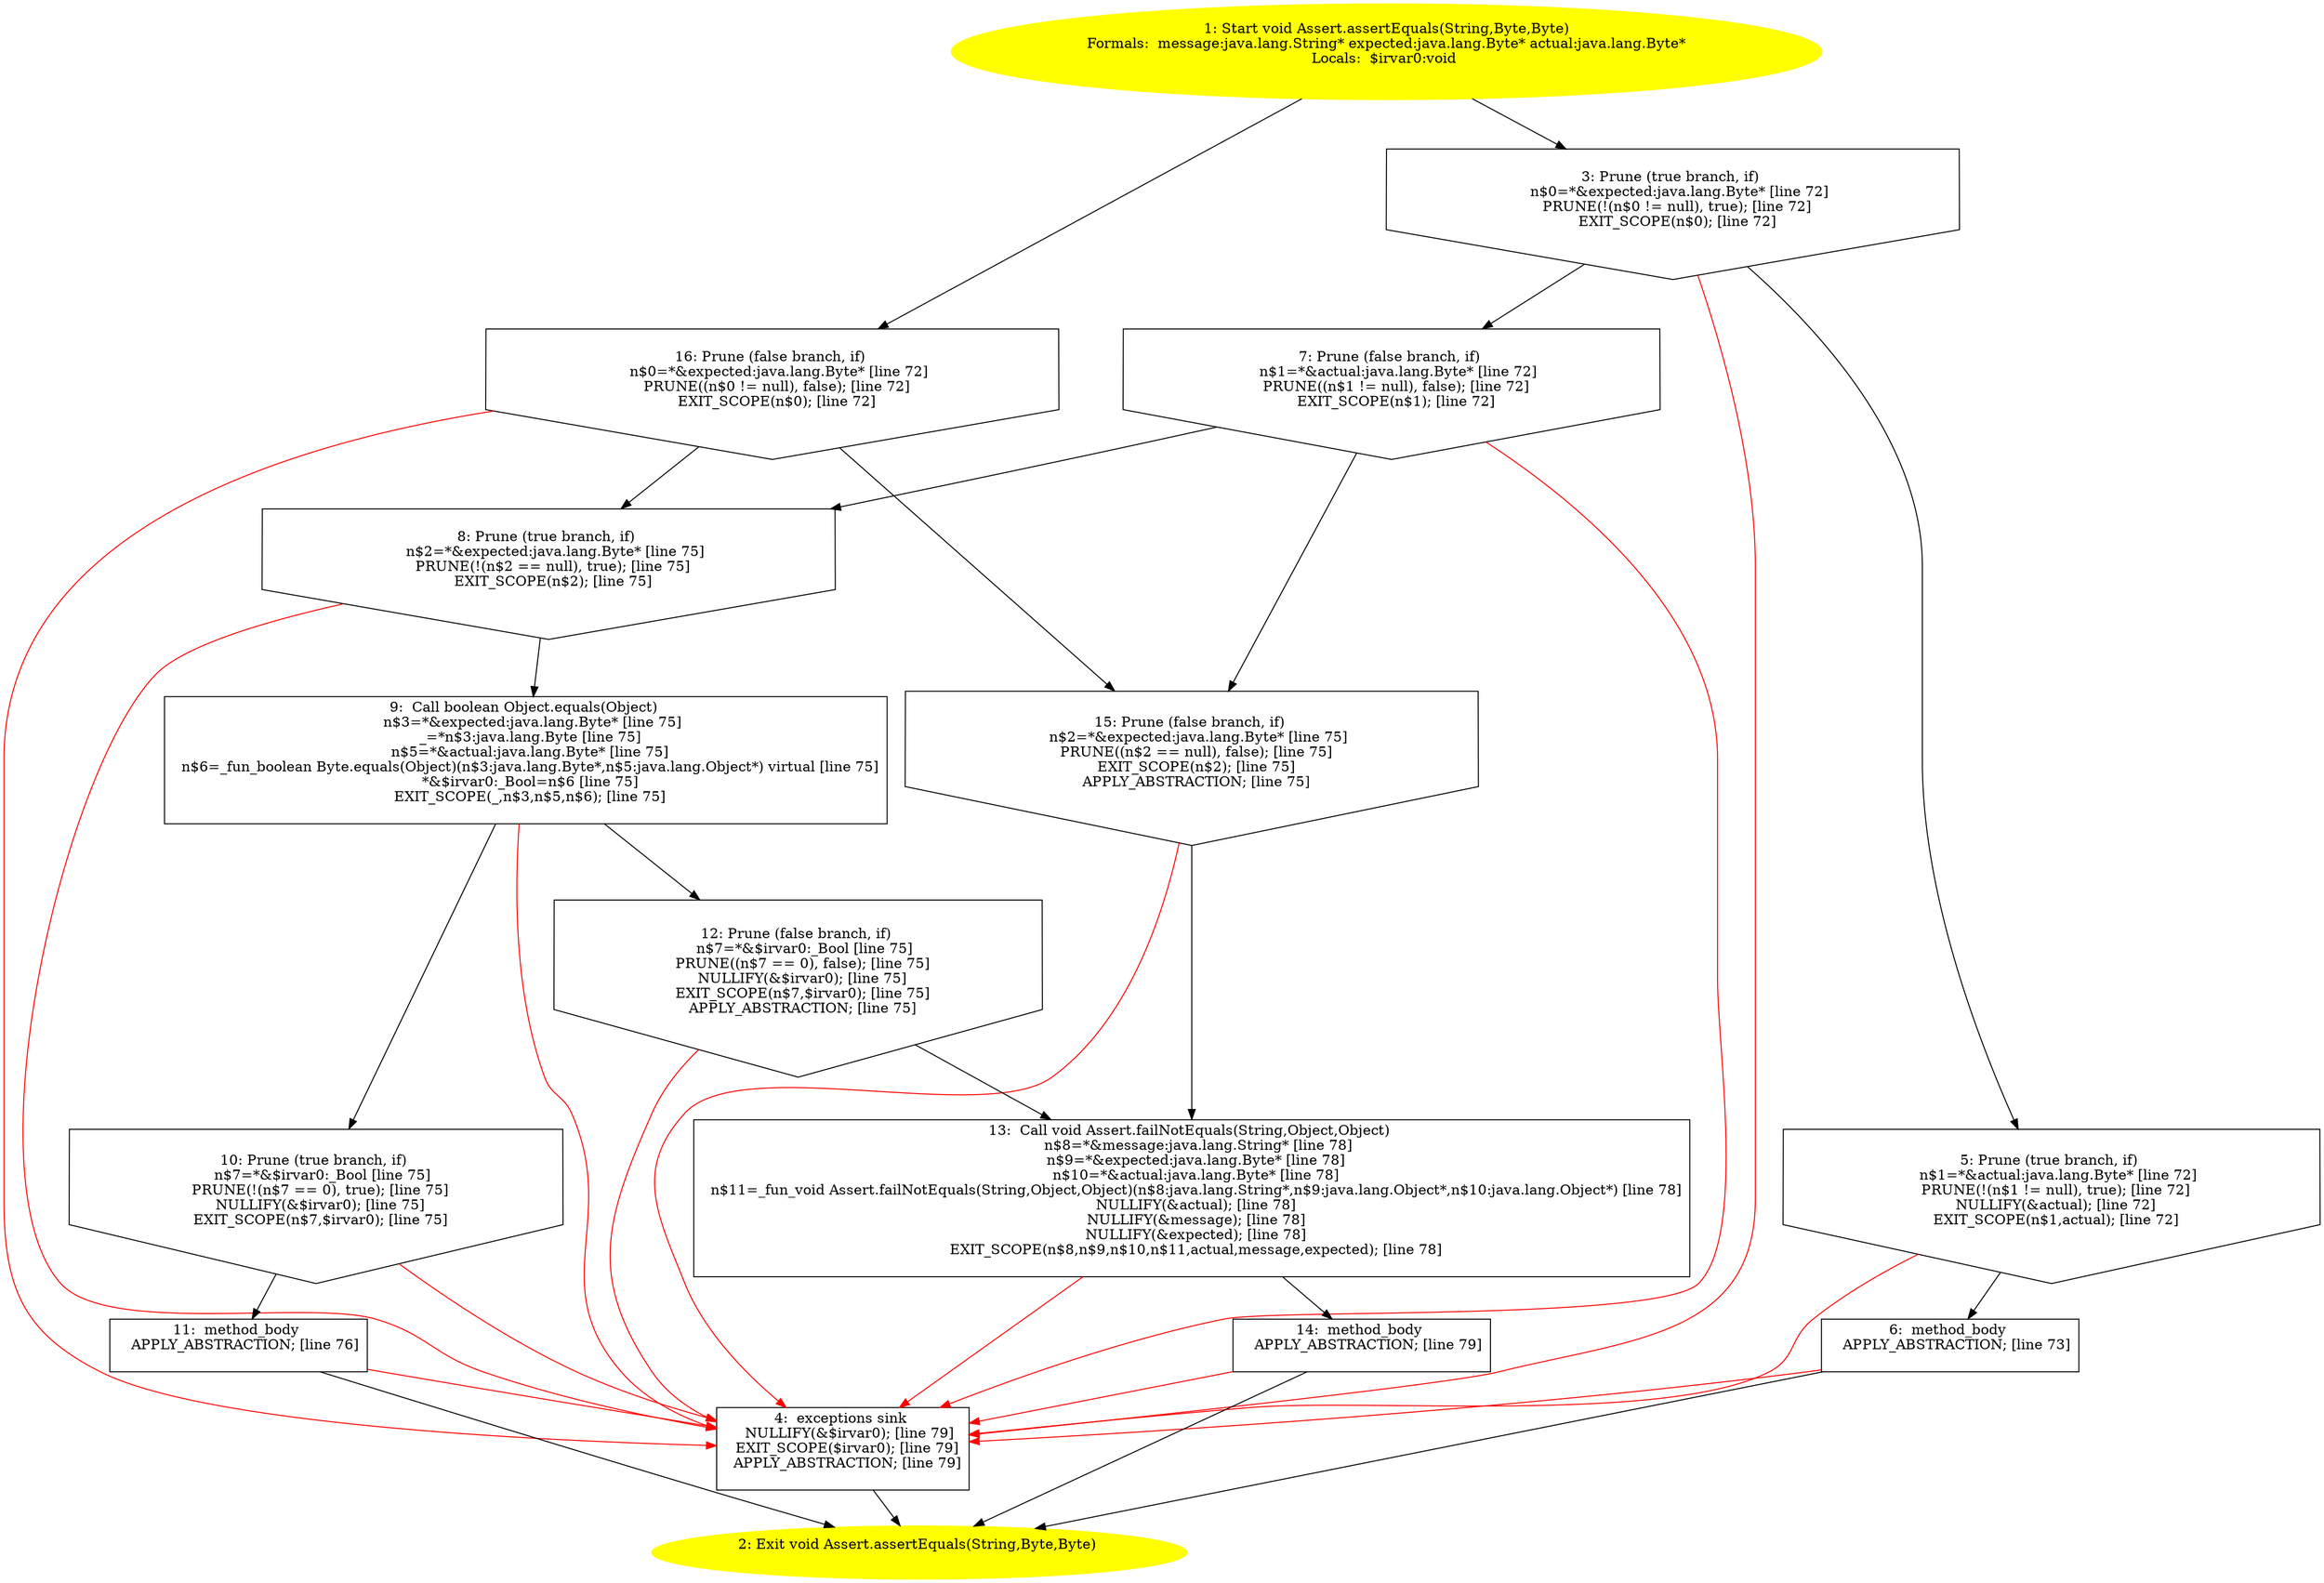 /* @generated */
digraph cfg {
"junit.framework.Assert.assertEquals(java.lang.String,java.lang.Byte,java.lang.Byte):void.5b009811946deb0a80c4d685537ea921_1" [label="1: Start void Assert.assertEquals(String,Byte,Byte)\nFormals:  message:java.lang.String* expected:java.lang.Byte* actual:java.lang.Byte*\nLocals:  $irvar0:void \n  " color=yellow style=filled]
	

	 "junit.framework.Assert.assertEquals(java.lang.String,java.lang.Byte,java.lang.Byte):void.5b009811946deb0a80c4d685537ea921_1" -> "junit.framework.Assert.assertEquals(java.lang.String,java.lang.Byte,java.lang.Byte):void.5b009811946deb0a80c4d685537ea921_3" ;
	 "junit.framework.Assert.assertEquals(java.lang.String,java.lang.Byte,java.lang.Byte):void.5b009811946deb0a80c4d685537ea921_1" -> "junit.framework.Assert.assertEquals(java.lang.String,java.lang.Byte,java.lang.Byte):void.5b009811946deb0a80c4d685537ea921_16" ;
"junit.framework.Assert.assertEquals(java.lang.String,java.lang.Byte,java.lang.Byte):void.5b009811946deb0a80c4d685537ea921_2" [label="2: Exit void Assert.assertEquals(String,Byte,Byte) \n  " color=yellow style=filled]
	

"junit.framework.Assert.assertEquals(java.lang.String,java.lang.Byte,java.lang.Byte):void.5b009811946deb0a80c4d685537ea921_3" [label="3: Prune (true branch, if) \n   n$0=*&expected:java.lang.Byte* [line 72]\n  PRUNE(!(n$0 != null), true); [line 72]\n  EXIT_SCOPE(n$0); [line 72]\n " shape="invhouse"]
	

	 "junit.framework.Assert.assertEquals(java.lang.String,java.lang.Byte,java.lang.Byte):void.5b009811946deb0a80c4d685537ea921_3" -> "junit.framework.Assert.assertEquals(java.lang.String,java.lang.Byte,java.lang.Byte):void.5b009811946deb0a80c4d685537ea921_5" ;
	 "junit.framework.Assert.assertEquals(java.lang.String,java.lang.Byte,java.lang.Byte):void.5b009811946deb0a80c4d685537ea921_3" -> "junit.framework.Assert.assertEquals(java.lang.String,java.lang.Byte,java.lang.Byte):void.5b009811946deb0a80c4d685537ea921_7" ;
	 "junit.framework.Assert.assertEquals(java.lang.String,java.lang.Byte,java.lang.Byte):void.5b009811946deb0a80c4d685537ea921_3" -> "junit.framework.Assert.assertEquals(java.lang.String,java.lang.Byte,java.lang.Byte):void.5b009811946deb0a80c4d685537ea921_4" [color="red" ];
"junit.framework.Assert.assertEquals(java.lang.String,java.lang.Byte,java.lang.Byte):void.5b009811946deb0a80c4d685537ea921_4" [label="4:  exceptions sink \n   NULLIFY(&$irvar0); [line 79]\n  EXIT_SCOPE($irvar0); [line 79]\n  APPLY_ABSTRACTION; [line 79]\n " shape="box"]
	

	 "junit.framework.Assert.assertEquals(java.lang.String,java.lang.Byte,java.lang.Byte):void.5b009811946deb0a80c4d685537ea921_4" -> "junit.framework.Assert.assertEquals(java.lang.String,java.lang.Byte,java.lang.Byte):void.5b009811946deb0a80c4d685537ea921_2" ;
"junit.framework.Assert.assertEquals(java.lang.String,java.lang.Byte,java.lang.Byte):void.5b009811946deb0a80c4d685537ea921_5" [label="5: Prune (true branch, if) \n   n$1=*&actual:java.lang.Byte* [line 72]\n  PRUNE(!(n$1 != null), true); [line 72]\n  NULLIFY(&actual); [line 72]\n  EXIT_SCOPE(n$1,actual); [line 72]\n " shape="invhouse"]
	

	 "junit.framework.Assert.assertEquals(java.lang.String,java.lang.Byte,java.lang.Byte):void.5b009811946deb0a80c4d685537ea921_5" -> "junit.framework.Assert.assertEquals(java.lang.String,java.lang.Byte,java.lang.Byte):void.5b009811946deb0a80c4d685537ea921_6" ;
	 "junit.framework.Assert.assertEquals(java.lang.String,java.lang.Byte,java.lang.Byte):void.5b009811946deb0a80c4d685537ea921_5" -> "junit.framework.Assert.assertEquals(java.lang.String,java.lang.Byte,java.lang.Byte):void.5b009811946deb0a80c4d685537ea921_4" [color="red" ];
"junit.framework.Assert.assertEquals(java.lang.String,java.lang.Byte,java.lang.Byte):void.5b009811946deb0a80c4d685537ea921_6" [label="6:  method_body \n   APPLY_ABSTRACTION; [line 73]\n " shape="box"]
	

	 "junit.framework.Assert.assertEquals(java.lang.String,java.lang.Byte,java.lang.Byte):void.5b009811946deb0a80c4d685537ea921_6" -> "junit.framework.Assert.assertEquals(java.lang.String,java.lang.Byte,java.lang.Byte):void.5b009811946deb0a80c4d685537ea921_2" ;
	 "junit.framework.Assert.assertEquals(java.lang.String,java.lang.Byte,java.lang.Byte):void.5b009811946deb0a80c4d685537ea921_6" -> "junit.framework.Assert.assertEquals(java.lang.String,java.lang.Byte,java.lang.Byte):void.5b009811946deb0a80c4d685537ea921_4" [color="red" ];
"junit.framework.Assert.assertEquals(java.lang.String,java.lang.Byte,java.lang.Byte):void.5b009811946deb0a80c4d685537ea921_7" [label="7: Prune (false branch, if) \n   n$1=*&actual:java.lang.Byte* [line 72]\n  PRUNE((n$1 != null), false); [line 72]\n  EXIT_SCOPE(n$1); [line 72]\n " shape="invhouse"]
	

	 "junit.framework.Assert.assertEquals(java.lang.String,java.lang.Byte,java.lang.Byte):void.5b009811946deb0a80c4d685537ea921_7" -> "junit.framework.Assert.assertEquals(java.lang.String,java.lang.Byte,java.lang.Byte):void.5b009811946deb0a80c4d685537ea921_8" ;
	 "junit.framework.Assert.assertEquals(java.lang.String,java.lang.Byte,java.lang.Byte):void.5b009811946deb0a80c4d685537ea921_7" -> "junit.framework.Assert.assertEquals(java.lang.String,java.lang.Byte,java.lang.Byte):void.5b009811946deb0a80c4d685537ea921_15" ;
	 "junit.framework.Assert.assertEquals(java.lang.String,java.lang.Byte,java.lang.Byte):void.5b009811946deb0a80c4d685537ea921_7" -> "junit.framework.Assert.assertEquals(java.lang.String,java.lang.Byte,java.lang.Byte):void.5b009811946deb0a80c4d685537ea921_4" [color="red" ];
"junit.framework.Assert.assertEquals(java.lang.String,java.lang.Byte,java.lang.Byte):void.5b009811946deb0a80c4d685537ea921_8" [label="8: Prune (true branch, if) \n   n$2=*&expected:java.lang.Byte* [line 75]\n  PRUNE(!(n$2 == null), true); [line 75]\n  EXIT_SCOPE(n$2); [line 75]\n " shape="invhouse"]
	

	 "junit.framework.Assert.assertEquals(java.lang.String,java.lang.Byte,java.lang.Byte):void.5b009811946deb0a80c4d685537ea921_8" -> "junit.framework.Assert.assertEquals(java.lang.String,java.lang.Byte,java.lang.Byte):void.5b009811946deb0a80c4d685537ea921_9" ;
	 "junit.framework.Assert.assertEquals(java.lang.String,java.lang.Byte,java.lang.Byte):void.5b009811946deb0a80c4d685537ea921_8" -> "junit.framework.Assert.assertEquals(java.lang.String,java.lang.Byte,java.lang.Byte):void.5b009811946deb0a80c4d685537ea921_4" [color="red" ];
"junit.framework.Assert.assertEquals(java.lang.String,java.lang.Byte,java.lang.Byte):void.5b009811946deb0a80c4d685537ea921_9" [label="9:  Call boolean Object.equals(Object) \n   n$3=*&expected:java.lang.Byte* [line 75]\n  _=*n$3:java.lang.Byte [line 75]\n  n$5=*&actual:java.lang.Byte* [line 75]\n  n$6=_fun_boolean Byte.equals(Object)(n$3:java.lang.Byte*,n$5:java.lang.Object*) virtual [line 75]\n  *&$irvar0:_Bool=n$6 [line 75]\n  EXIT_SCOPE(_,n$3,n$5,n$6); [line 75]\n " shape="box"]
	

	 "junit.framework.Assert.assertEquals(java.lang.String,java.lang.Byte,java.lang.Byte):void.5b009811946deb0a80c4d685537ea921_9" -> "junit.framework.Assert.assertEquals(java.lang.String,java.lang.Byte,java.lang.Byte):void.5b009811946deb0a80c4d685537ea921_10" ;
	 "junit.framework.Assert.assertEquals(java.lang.String,java.lang.Byte,java.lang.Byte):void.5b009811946deb0a80c4d685537ea921_9" -> "junit.framework.Assert.assertEquals(java.lang.String,java.lang.Byte,java.lang.Byte):void.5b009811946deb0a80c4d685537ea921_12" ;
	 "junit.framework.Assert.assertEquals(java.lang.String,java.lang.Byte,java.lang.Byte):void.5b009811946deb0a80c4d685537ea921_9" -> "junit.framework.Assert.assertEquals(java.lang.String,java.lang.Byte,java.lang.Byte):void.5b009811946deb0a80c4d685537ea921_4" [color="red" ];
"junit.framework.Assert.assertEquals(java.lang.String,java.lang.Byte,java.lang.Byte):void.5b009811946deb0a80c4d685537ea921_10" [label="10: Prune (true branch, if) \n   n$7=*&$irvar0:_Bool [line 75]\n  PRUNE(!(n$7 == 0), true); [line 75]\n  NULLIFY(&$irvar0); [line 75]\n  EXIT_SCOPE(n$7,$irvar0); [line 75]\n " shape="invhouse"]
	

	 "junit.framework.Assert.assertEquals(java.lang.String,java.lang.Byte,java.lang.Byte):void.5b009811946deb0a80c4d685537ea921_10" -> "junit.framework.Assert.assertEquals(java.lang.String,java.lang.Byte,java.lang.Byte):void.5b009811946deb0a80c4d685537ea921_11" ;
	 "junit.framework.Assert.assertEquals(java.lang.String,java.lang.Byte,java.lang.Byte):void.5b009811946deb0a80c4d685537ea921_10" -> "junit.framework.Assert.assertEquals(java.lang.String,java.lang.Byte,java.lang.Byte):void.5b009811946deb0a80c4d685537ea921_4" [color="red" ];
"junit.framework.Assert.assertEquals(java.lang.String,java.lang.Byte,java.lang.Byte):void.5b009811946deb0a80c4d685537ea921_11" [label="11:  method_body \n   APPLY_ABSTRACTION; [line 76]\n " shape="box"]
	

	 "junit.framework.Assert.assertEquals(java.lang.String,java.lang.Byte,java.lang.Byte):void.5b009811946deb0a80c4d685537ea921_11" -> "junit.framework.Assert.assertEquals(java.lang.String,java.lang.Byte,java.lang.Byte):void.5b009811946deb0a80c4d685537ea921_2" ;
	 "junit.framework.Assert.assertEquals(java.lang.String,java.lang.Byte,java.lang.Byte):void.5b009811946deb0a80c4d685537ea921_11" -> "junit.framework.Assert.assertEquals(java.lang.String,java.lang.Byte,java.lang.Byte):void.5b009811946deb0a80c4d685537ea921_4" [color="red" ];
"junit.framework.Assert.assertEquals(java.lang.String,java.lang.Byte,java.lang.Byte):void.5b009811946deb0a80c4d685537ea921_12" [label="12: Prune (false branch, if) \n   n$7=*&$irvar0:_Bool [line 75]\n  PRUNE((n$7 == 0), false); [line 75]\n  NULLIFY(&$irvar0); [line 75]\n  EXIT_SCOPE(n$7,$irvar0); [line 75]\n  APPLY_ABSTRACTION; [line 75]\n " shape="invhouse"]
	

	 "junit.framework.Assert.assertEquals(java.lang.String,java.lang.Byte,java.lang.Byte):void.5b009811946deb0a80c4d685537ea921_12" -> "junit.framework.Assert.assertEquals(java.lang.String,java.lang.Byte,java.lang.Byte):void.5b009811946deb0a80c4d685537ea921_13" ;
	 "junit.framework.Assert.assertEquals(java.lang.String,java.lang.Byte,java.lang.Byte):void.5b009811946deb0a80c4d685537ea921_12" -> "junit.framework.Assert.assertEquals(java.lang.String,java.lang.Byte,java.lang.Byte):void.5b009811946deb0a80c4d685537ea921_4" [color="red" ];
"junit.framework.Assert.assertEquals(java.lang.String,java.lang.Byte,java.lang.Byte):void.5b009811946deb0a80c4d685537ea921_13" [label="13:  Call void Assert.failNotEquals(String,Object,Object) \n   n$8=*&message:java.lang.String* [line 78]\n  n$9=*&expected:java.lang.Byte* [line 78]\n  n$10=*&actual:java.lang.Byte* [line 78]\n  n$11=_fun_void Assert.failNotEquals(String,Object,Object)(n$8:java.lang.String*,n$9:java.lang.Object*,n$10:java.lang.Object*) [line 78]\n  NULLIFY(&actual); [line 78]\n  NULLIFY(&message); [line 78]\n  NULLIFY(&expected); [line 78]\n  EXIT_SCOPE(n$8,n$9,n$10,n$11,actual,message,expected); [line 78]\n " shape="box"]
	

	 "junit.framework.Assert.assertEquals(java.lang.String,java.lang.Byte,java.lang.Byte):void.5b009811946deb0a80c4d685537ea921_13" -> "junit.framework.Assert.assertEquals(java.lang.String,java.lang.Byte,java.lang.Byte):void.5b009811946deb0a80c4d685537ea921_14" ;
	 "junit.framework.Assert.assertEquals(java.lang.String,java.lang.Byte,java.lang.Byte):void.5b009811946deb0a80c4d685537ea921_13" -> "junit.framework.Assert.assertEquals(java.lang.String,java.lang.Byte,java.lang.Byte):void.5b009811946deb0a80c4d685537ea921_4" [color="red" ];
"junit.framework.Assert.assertEquals(java.lang.String,java.lang.Byte,java.lang.Byte):void.5b009811946deb0a80c4d685537ea921_14" [label="14:  method_body \n   APPLY_ABSTRACTION; [line 79]\n " shape="box"]
	

	 "junit.framework.Assert.assertEquals(java.lang.String,java.lang.Byte,java.lang.Byte):void.5b009811946deb0a80c4d685537ea921_14" -> "junit.framework.Assert.assertEquals(java.lang.String,java.lang.Byte,java.lang.Byte):void.5b009811946deb0a80c4d685537ea921_2" ;
	 "junit.framework.Assert.assertEquals(java.lang.String,java.lang.Byte,java.lang.Byte):void.5b009811946deb0a80c4d685537ea921_14" -> "junit.framework.Assert.assertEquals(java.lang.String,java.lang.Byte,java.lang.Byte):void.5b009811946deb0a80c4d685537ea921_4" [color="red" ];
"junit.framework.Assert.assertEquals(java.lang.String,java.lang.Byte,java.lang.Byte):void.5b009811946deb0a80c4d685537ea921_15" [label="15: Prune (false branch, if) \n   n$2=*&expected:java.lang.Byte* [line 75]\n  PRUNE((n$2 == null), false); [line 75]\n  EXIT_SCOPE(n$2); [line 75]\n  APPLY_ABSTRACTION; [line 75]\n " shape="invhouse"]
	

	 "junit.framework.Assert.assertEquals(java.lang.String,java.lang.Byte,java.lang.Byte):void.5b009811946deb0a80c4d685537ea921_15" -> "junit.framework.Assert.assertEquals(java.lang.String,java.lang.Byte,java.lang.Byte):void.5b009811946deb0a80c4d685537ea921_13" ;
	 "junit.framework.Assert.assertEquals(java.lang.String,java.lang.Byte,java.lang.Byte):void.5b009811946deb0a80c4d685537ea921_15" -> "junit.framework.Assert.assertEquals(java.lang.String,java.lang.Byte,java.lang.Byte):void.5b009811946deb0a80c4d685537ea921_4" [color="red" ];
"junit.framework.Assert.assertEquals(java.lang.String,java.lang.Byte,java.lang.Byte):void.5b009811946deb0a80c4d685537ea921_16" [label="16: Prune (false branch, if) \n   n$0=*&expected:java.lang.Byte* [line 72]\n  PRUNE((n$0 != null), false); [line 72]\n  EXIT_SCOPE(n$0); [line 72]\n " shape="invhouse"]
	

	 "junit.framework.Assert.assertEquals(java.lang.String,java.lang.Byte,java.lang.Byte):void.5b009811946deb0a80c4d685537ea921_16" -> "junit.framework.Assert.assertEquals(java.lang.String,java.lang.Byte,java.lang.Byte):void.5b009811946deb0a80c4d685537ea921_8" ;
	 "junit.framework.Assert.assertEquals(java.lang.String,java.lang.Byte,java.lang.Byte):void.5b009811946deb0a80c4d685537ea921_16" -> "junit.framework.Assert.assertEquals(java.lang.String,java.lang.Byte,java.lang.Byte):void.5b009811946deb0a80c4d685537ea921_15" ;
	 "junit.framework.Assert.assertEquals(java.lang.String,java.lang.Byte,java.lang.Byte):void.5b009811946deb0a80c4d685537ea921_16" -> "junit.framework.Assert.assertEquals(java.lang.String,java.lang.Byte,java.lang.Byte):void.5b009811946deb0a80c4d685537ea921_4" [color="red" ];
}
